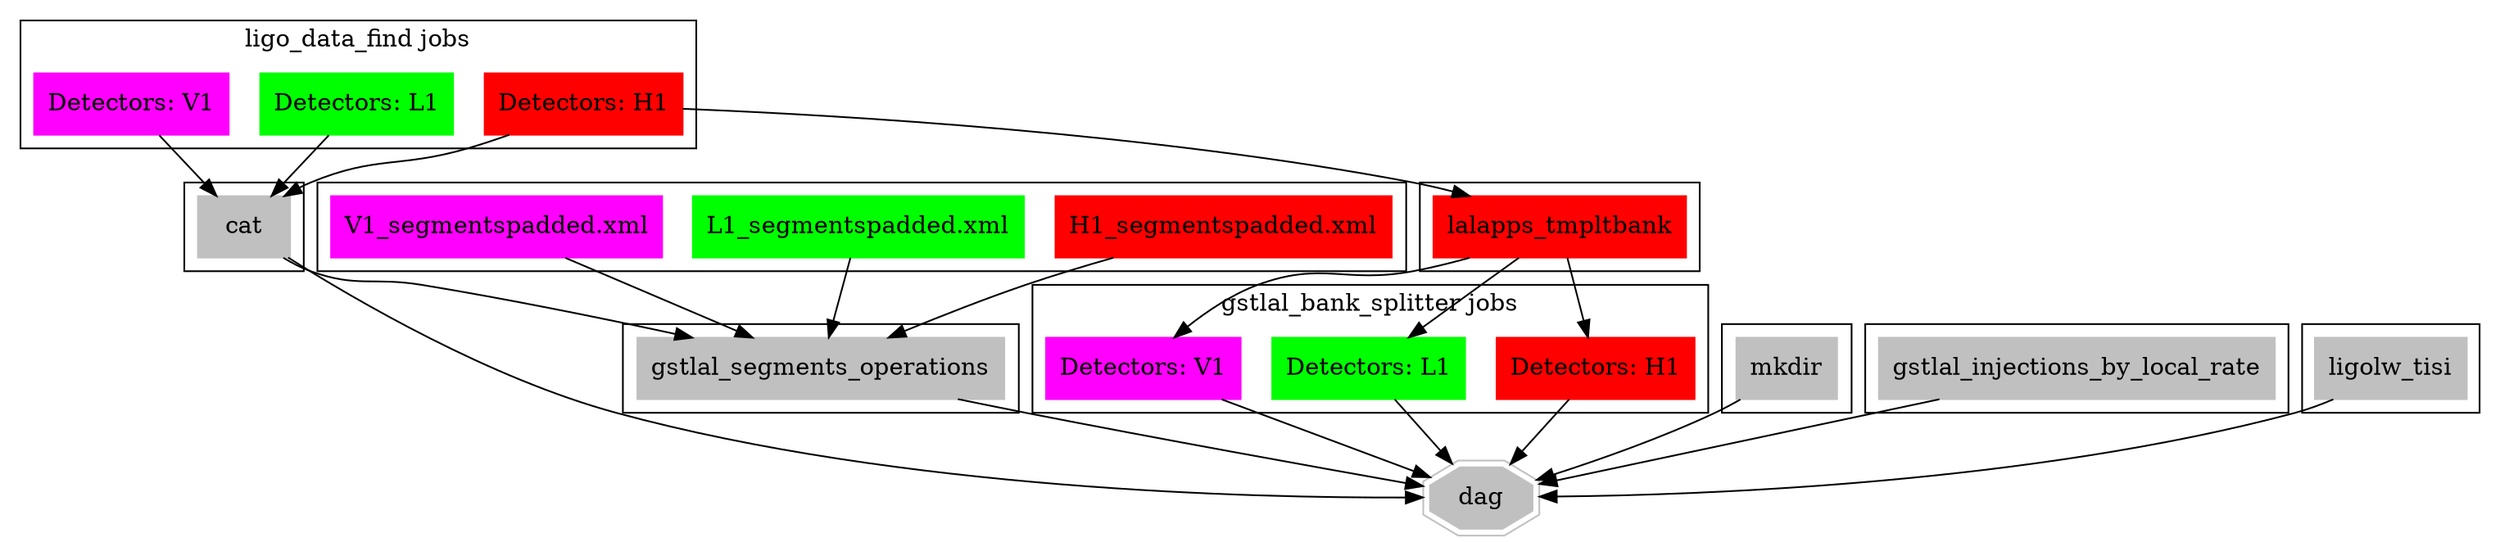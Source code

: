 digraph triggers {
	node [shape=box, style=filled];
	subgraph cluster_ligo_data_find_0 {
	label = "ligo_data_find jobs"
	"H1_frame.cache" [color=red1, label="Detectors: H1"];
	"L1_frame.cache" [color=green1, label="Detectors: L1"];
	"V1_frame.cache" [color=magenta1, label="Detectors: V1"];
	}

	subgraph cluster_frame_cache_0 {
		"frame.cache" [color=grey, label="cat"];
	}
	
	"H1_frame.cache" -> "frame.cache";
	"L1_frame.cache" -> "frame.cache";
	"V1_frame.cache" -> "frame.cache";

	subgraph cluster_segmentspadded_0 {
	"H1_segmentspadded.xml" [color=red1];
	"L1_segmentspadded.xml" [color=green1];
	"V1_segmentspadded.xml" [color=magenta1];
	}

	subgraph cluster_gstlal_segments_operations_0 {
	"segments.xml" [color=grey, label="gstlal_segments_operations", URL="\ref gstlal_segments_operations"];
	}

	"H1_segmentspadded.xml" -> "segments.xml";
	"L1_segmentspadded.xml" -> "segments.xml";
	"V1_segmentspadded.xml" -> "segments.xml";

	"frame.cache" -> "segments.xml";	

	subgraph cluster_lalapps_tmplbank_0 {
	"H1-TMPLTBANK-966393725-2048.xml" [color=red1, label="lalapps_tmpltbank"];
	}

	"H1_frame.cache" -> "H1-TMPLTBANK-966393725-2048.xml";

	subgraph cluster_gstlal_bank_splitter_0 {
	label = "gstlal_bank_splitter jobs"
	"H1_split_bank.cache" [color=red1, label="Detectors: H1"];
	"L1_split_bank.cache" [color=green1, label="Detectors: L1"];
	"V1_split_bank.cache" [color=magenta1, label="Detectors: V1"];
	}
	"H1-TMPLTBANK-966393725-2048.xml" -> "H1_split_bank.cache";
	"H1-TMPLTBANK-966393725-2048.xml" -> "L1_split_bank.cache";
	"H1-TMPLTBANK-966393725-2048.xml" -> "V1_split_bank.cache";

	subgraph cluster_mkdir_0 {
	plots [color=grey, label="mkdir"];
	}

	subgraph cluster_gstlal_injections_by_local_rate_0 {
	"1_injections.xml" [color=grey, label="gstlal_injections_by_local_rate", URL="\ref gstlal_injections_by_local_rate"];
	}
	
	subgraph cluster_tixi_0 {
	"tisi.xml" [color=grey, label="ligolw_tisi"];
	}

	dag [color=grey, shape=doubleoctagon];

	"frame.cache" -> dag;
	"H1_split_bank.cache" -> dag;
	"L1_split_bank.cache" -> dag;
	"V1_split_bank.cache" -> dag;
	plots -> dag;
	"1_injections.xml" -> dag;
	"tisi.xml" -> dag;
	"segments.xml" -> dag;
}
